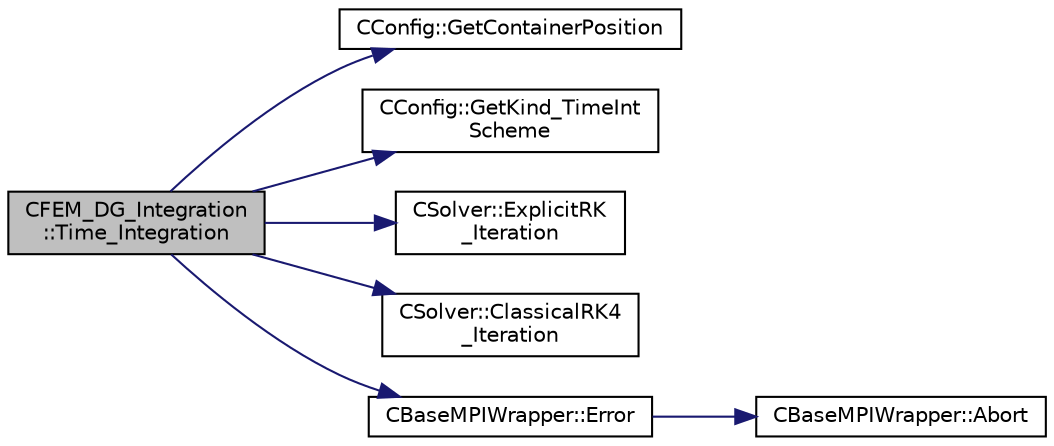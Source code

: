 digraph "CFEM_DG_Integration::Time_Integration"
{
  edge [fontname="Helvetica",fontsize="10",labelfontname="Helvetica",labelfontsize="10"];
  node [fontname="Helvetica",fontsize="10",shape=record];
  rankdir="LR";
  Node39 [label="CFEM_DG_Integration\l::Time_Integration",height=0.2,width=0.4,color="black", fillcolor="grey75", style="filled", fontcolor="black"];
  Node39 -> Node40 [color="midnightblue",fontsize="10",style="solid",fontname="Helvetica"];
  Node40 [label="CConfig::GetContainerPosition",height=0.2,width=0.4,color="black", fillcolor="white", style="filled",URL="$class_c_config.html#ad9a79bf229dcc3f99cf7c23d4cb16d06",tooltip="Provides the index of the solution in the container. "];
  Node39 -> Node41 [color="midnightblue",fontsize="10",style="solid",fontname="Helvetica"];
  Node41 [label="CConfig::GetKind_TimeInt\lScheme",height=0.2,width=0.4,color="black", fillcolor="white", style="filled",URL="$class_c_config.html#aeec93abf99b07f5fd7505df58a5577ae",tooltip="Get the kind of time integration method. "];
  Node39 -> Node42 [color="midnightblue",fontsize="10",style="solid",fontname="Helvetica"];
  Node42 [label="CSolver::ExplicitRK\l_Iteration",height=0.2,width=0.4,color="black", fillcolor="white", style="filled",URL="$class_c_solver.html#acf9d06c1c21489ca5882f708b4d82e3a",tooltip="A virtual member. "];
  Node39 -> Node43 [color="midnightblue",fontsize="10",style="solid",fontname="Helvetica"];
  Node43 [label="CSolver::ClassicalRK4\l_Iteration",height=0.2,width=0.4,color="black", fillcolor="white", style="filled",URL="$class_c_solver.html#a866237e68e9e84ad2d90c6265bf8d4eb",tooltip="A virtual member. "];
  Node39 -> Node44 [color="midnightblue",fontsize="10",style="solid",fontname="Helvetica"];
  Node44 [label="CBaseMPIWrapper::Error",height=0.2,width=0.4,color="black", fillcolor="white", style="filled",URL="$class_c_base_m_p_i_wrapper.html#a04457c47629bda56704e6a8804833eeb"];
  Node44 -> Node45 [color="midnightblue",fontsize="10",style="solid",fontname="Helvetica"];
  Node45 [label="CBaseMPIWrapper::Abort",height=0.2,width=0.4,color="black", fillcolor="white", style="filled",URL="$class_c_base_m_p_i_wrapper.html#a21ef5681e2acb532d345e9bab173ef07"];
}
